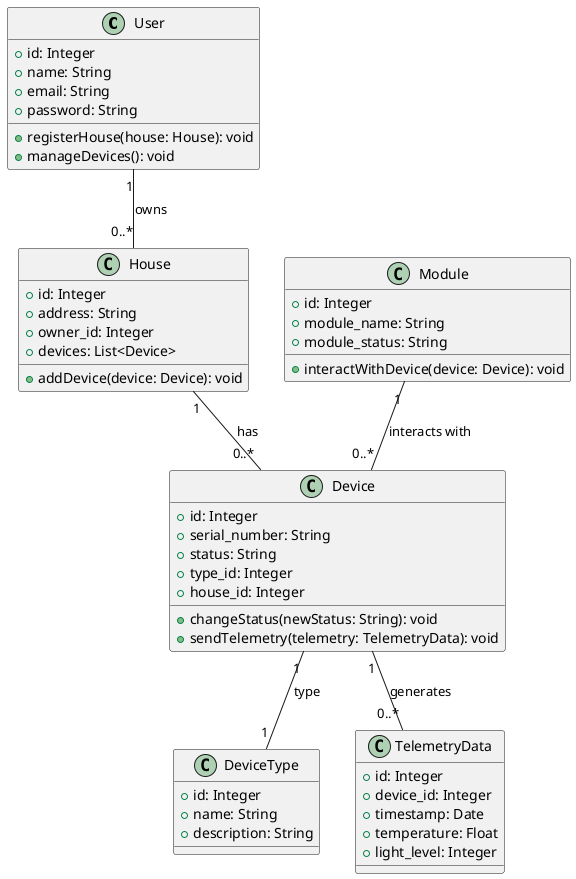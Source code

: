 @startuml
class User {
  +id: Integer
  +name: String
  +email: String
  +password: String
  +registerHouse(house: House): void
  +manageDevices(): void
}

class House {
  +id: Integer
  +address: String
  +owner_id: Integer
  +devices: List<Device>
  +addDevice(device: Device): void
}

class Device {
  +id: Integer
  +serial_number: String
  +status: String
  +type_id: Integer
  +house_id: Integer
  +changeStatus(newStatus: String): void
  +sendTelemetry(telemetry: TelemetryData): void
}

class DeviceType {
  +id: Integer
  +name: String
  +description: String
}

class Module {
  +id: Integer
  +module_name: String
  +module_status: String
  +interactWithDevice(device: Device): void
}

class TelemetryData {
  +id: Integer
  +device_id: Integer
  +timestamp: Date
  +temperature: Float
  +light_level: Integer
}

' Relations between classes
User "1" -- "0..*" House : "owns"
House "1" -- "0..*" Device : "has"
Device "1" -- "1" DeviceType : "type"
Device "1" -- "0..*" TelemetryData : "generates"
Module "1" -- "0..*" Device : "interacts with"

@enduml
